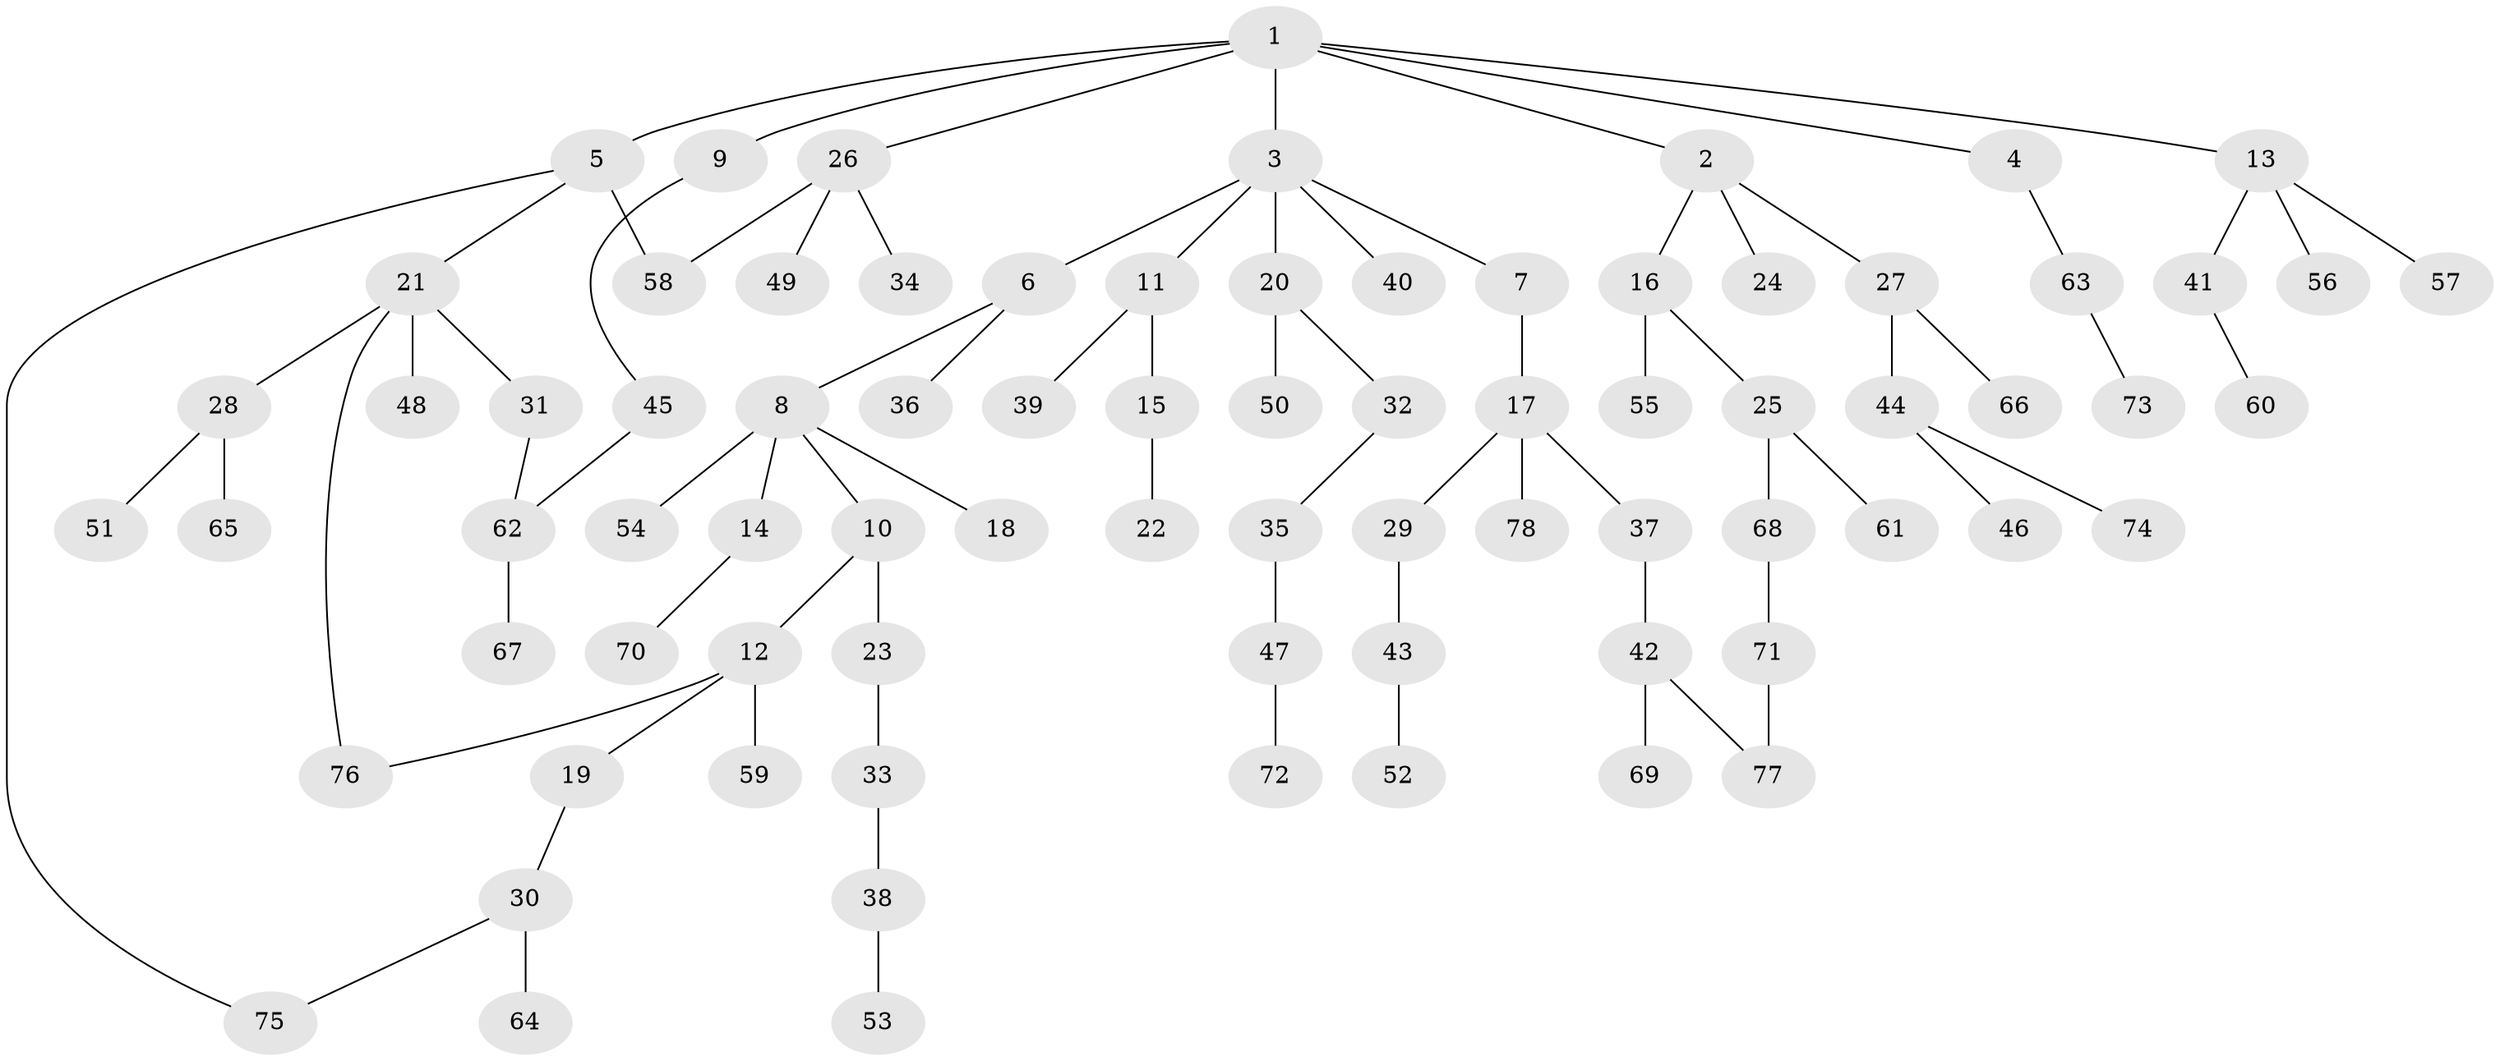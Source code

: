// Generated by graph-tools (version 1.1) at 2025/10/02/27/25 16:10:55]
// undirected, 78 vertices, 82 edges
graph export_dot {
graph [start="1"]
  node [color=gray90,style=filled];
  1;
  2;
  3;
  4;
  5;
  6;
  7;
  8;
  9;
  10;
  11;
  12;
  13;
  14;
  15;
  16;
  17;
  18;
  19;
  20;
  21;
  22;
  23;
  24;
  25;
  26;
  27;
  28;
  29;
  30;
  31;
  32;
  33;
  34;
  35;
  36;
  37;
  38;
  39;
  40;
  41;
  42;
  43;
  44;
  45;
  46;
  47;
  48;
  49;
  50;
  51;
  52;
  53;
  54;
  55;
  56;
  57;
  58;
  59;
  60;
  61;
  62;
  63;
  64;
  65;
  66;
  67;
  68;
  69;
  70;
  71;
  72;
  73;
  74;
  75;
  76;
  77;
  78;
  1 -- 2;
  1 -- 3;
  1 -- 4;
  1 -- 5;
  1 -- 9;
  1 -- 13;
  1 -- 26;
  2 -- 16;
  2 -- 24;
  2 -- 27;
  3 -- 6;
  3 -- 7;
  3 -- 11;
  3 -- 20;
  3 -- 40;
  4 -- 63;
  5 -- 21;
  5 -- 58;
  5 -- 75;
  6 -- 8;
  6 -- 36;
  7 -- 17;
  8 -- 10;
  8 -- 14;
  8 -- 18;
  8 -- 54;
  9 -- 45;
  10 -- 12;
  10 -- 23;
  11 -- 15;
  11 -- 39;
  12 -- 19;
  12 -- 59;
  12 -- 76;
  13 -- 41;
  13 -- 56;
  13 -- 57;
  14 -- 70;
  15 -- 22;
  16 -- 25;
  16 -- 55;
  17 -- 29;
  17 -- 37;
  17 -- 78;
  19 -- 30;
  20 -- 32;
  20 -- 50;
  21 -- 28;
  21 -- 31;
  21 -- 48;
  21 -- 76;
  23 -- 33;
  25 -- 61;
  25 -- 68;
  26 -- 34;
  26 -- 49;
  26 -- 58;
  27 -- 44;
  27 -- 66;
  28 -- 51;
  28 -- 65;
  29 -- 43;
  30 -- 64;
  30 -- 75;
  31 -- 62;
  32 -- 35;
  33 -- 38;
  35 -- 47;
  37 -- 42;
  38 -- 53;
  41 -- 60;
  42 -- 69;
  42 -- 77;
  43 -- 52;
  44 -- 46;
  44 -- 74;
  45 -- 62;
  47 -- 72;
  62 -- 67;
  63 -- 73;
  68 -- 71;
  71 -- 77;
}

